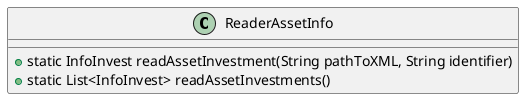 @startuml ReaderAssetInfo
class ReaderAssetInfo {
    + static InfoInvest readAssetInvestment(String pathToXML, String identifier)
    + static List<InfoInvest> readAssetInvestments()
}
@enduml

